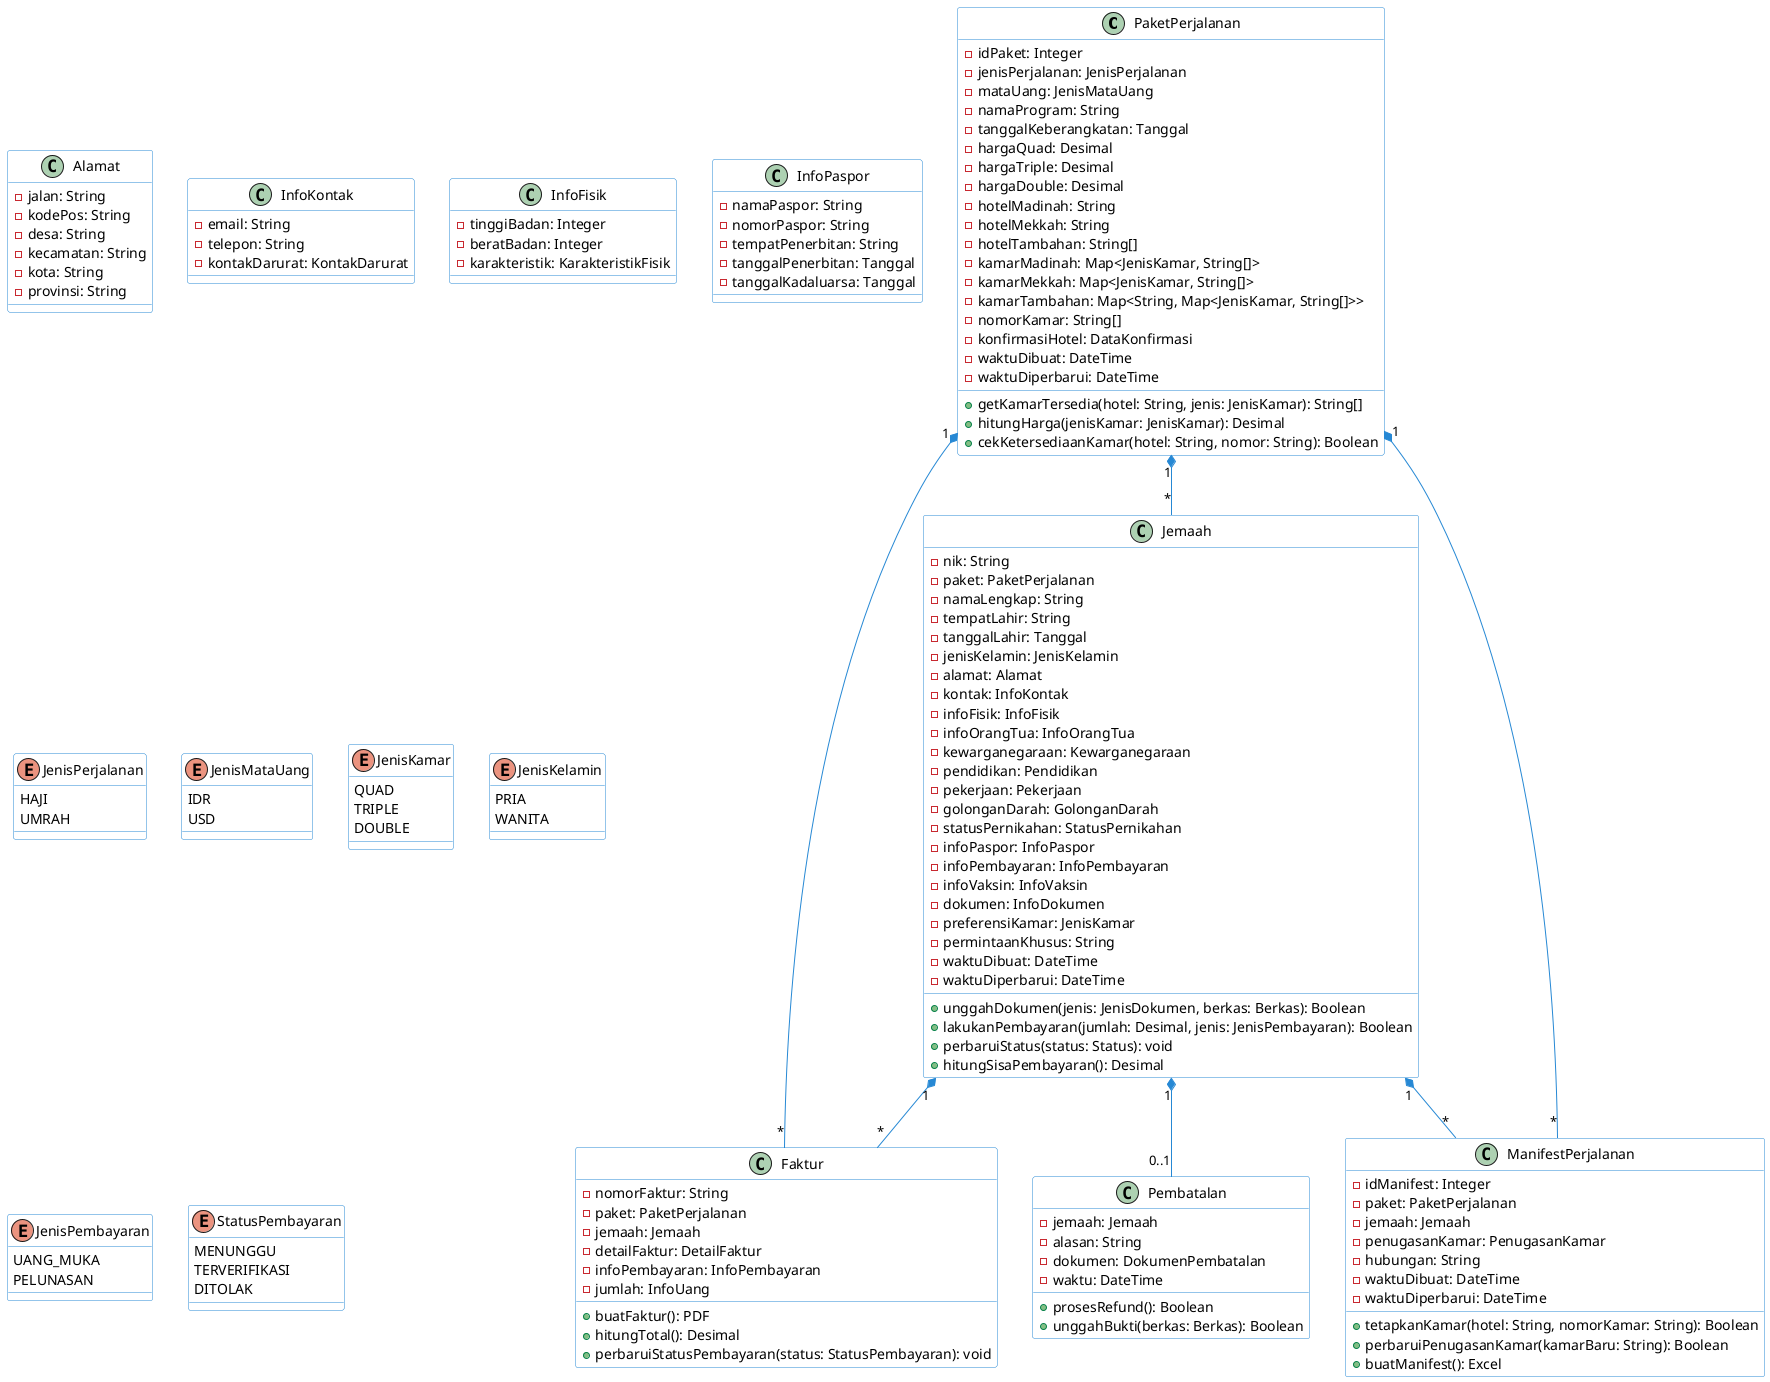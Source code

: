 @startuml Diagram Kelas MIW

skinparam class {
    BackgroundColor White
    ArrowColor #2688d4
    BorderColor #2688d4
}

class PaketPerjalanan {
    -idPaket: Integer
    -jenisPerjalanan: JenisPerjalanan
    -mataUang: JenisMataUang
    -namaProgram: String
    -tanggalKeberangkatan: Tanggal
    -hargaQuad: Desimal
    -hargaTriple: Desimal
    -hargaDouble: Desimal
    -hotelMadinah: String
    -hotelMekkah: String
    -hotelTambahan: String[]
    -kamarMadinah: Map<JenisKamar, String[]>
    -kamarMekkah: Map<JenisKamar, String[]>
    -kamarTambahan: Map<String, Map<JenisKamar, String[]>>
    -nomorKamar: String[]
    -konfirmasiHotel: DataKonfirmasi
    -waktuDibuat: DateTime
    -waktuDiperbarui: DateTime
    +getKamarTersedia(hotel: String, jenis: JenisKamar): String[]
    +hitungHarga(jenisKamar: JenisKamar): Desimal
    +cekKetersediaanKamar(hotel: String, nomor: String): Boolean
}

class Jemaah {
    -nik: String
    -paket: PaketPerjalanan
    -namaLengkap: String
    -tempatLahir: String
    -tanggalLahir: Tanggal
    -jenisKelamin: JenisKelamin
    -alamat: Alamat
    -kontak: InfoKontak
    -infoFisik: InfoFisik
    -infoOrangTua: InfoOrangTua
    -kewarganegaraan: Kewarganegaraan
    -pendidikan: Pendidikan
    -pekerjaan: Pekerjaan
    -golonganDarah: GolonganDarah
    -statusPernikahan: StatusPernikahan
    -infoPaspor: InfoPaspor
    -infoPembayaran: InfoPembayaran
    -infoVaksin: InfoVaksin
    -dokumen: InfoDokumen
    -preferensiKamar: JenisKamar
    -permintaanKhusus: String
    -waktuDibuat: DateTime
    -waktuDiperbarui: DateTime
    +unggahDokumen(jenis: JenisDokumen, berkas: Berkas): Boolean
    +lakukanPembayaran(jumlah: Desimal, jenis: JenisPembayaran): Boolean
    +perbaruiStatus(status: Status): void
    +hitungSisaPembayaran(): Desimal
}

class Faktur {
    -nomorFaktur: String
    -paket: PaketPerjalanan
    -jemaah: Jemaah
    -detailFaktur: DetailFaktur
    -infoPembayaran: InfoPembayaran
    -jumlah: InfoUang
    +buatFaktur(): PDF
    +hitungTotal(): Desimal
    +perbaruiStatusPembayaran(status: StatusPembayaran): void
}

class ManifestPerjalanan {
    -idManifest: Integer
    -paket: PaketPerjalanan
    -jemaah: Jemaah
    -penugasanKamar: PenugasanKamar
    -hubungan: String
    -waktuDibuat: DateTime
    -waktuDiperbarui: DateTime
    +tetapkanKamar(hotel: String, nomorKamar: String): Boolean
    +perbaruiPenugasanKamar(kamarBaru: String): Boolean
    +buatManifest(): Excel
}

class Pembatalan {
    -jemaah: Jemaah
    -alasan: String
    -dokumen: DokumenPembatalan
    -waktu: DateTime
    +prosesRefund(): Boolean
    +unggahBukti(berkas: Berkas): Boolean
}

' Objek Nilai
class Alamat {
    -jalan: String
    -kodePos: String
    -desa: String
    -kecamatan: String
    -kota: String
    -provinsi: String
}

class InfoKontak {
    -email: String
    -telepon: String
    -kontakDarurat: KontakDarurat
}

class InfoFisik {
    -tinggiBadan: Integer
    -beratBadan: Integer
    -karakteristik: KarakteristikFisik
}

class InfoPaspor {
    -namaPaspor: String
    -nomorPaspor: String
    -tempatPenerbitan: String
    -tanggalPenerbitan: Tanggal
    -tanggalKadaluarsa: Tanggal
}

' Enumerasi
enum JenisPerjalanan {
    HAJI
    UMRAH
}

enum JenisMataUang {
    IDR
    USD
}

enum JenisKamar {
    QUAD
    TRIPLE
    DOUBLE
}

enum JenisKelamin {
    PRIA
    WANITA
}

enum JenisPembayaran {
    UANG_MUKA
    PELUNASAN
}

enum StatusPembayaran {
    MENUNGGU
    TERVERIFIKASI
    DITOLAK
}

' Relasi
PaketPerjalanan "1" *-- "*" Jemaah
PaketPerjalanan "1" *-- "*" Faktur
PaketPerjalanan "1" *-- "*" ManifestPerjalanan
Jemaah "1" *-- "*" Faktur
Jemaah "1" *-- "0..1" Pembatalan
Jemaah "1" *-- "*" ManifestPerjalanan

@enduml
